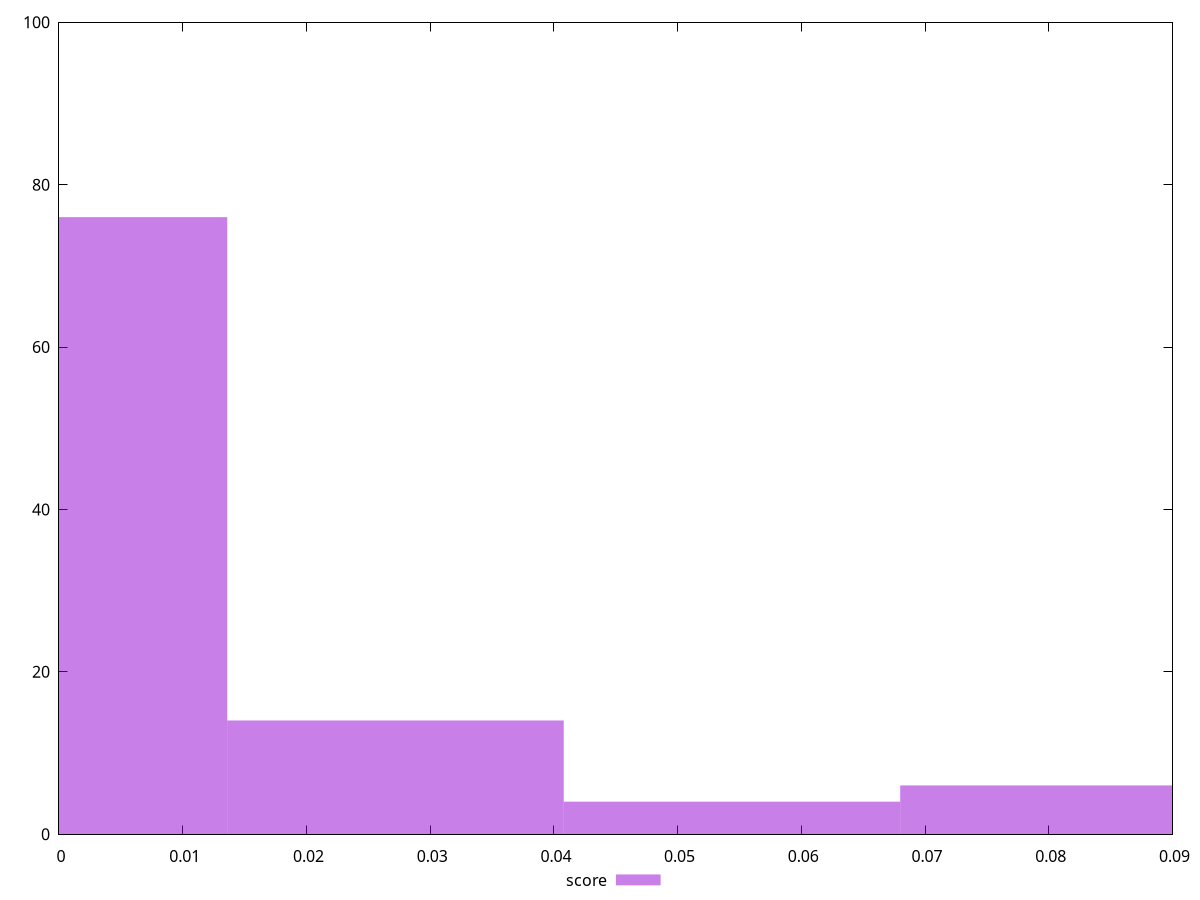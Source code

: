 reset

$score <<EOF
0 76
0.08159024940290621 6
0.027196749800968735 14
0.05439349960193747 4
EOF

set key outside below
set boxwidth 0.027196749800968735
set xrange [0:0.09]
set yrange [0:100]
set trange [0:100]
set style fill transparent solid 0.5 noborder
set terminal svg size 640, 490 enhanced background rgb 'white'
set output "report_00009_2021-02-08T22-37-41.559Z/uses-http2/samples/pages/score/histogram.svg"

plot $score title "score" with boxes

reset
